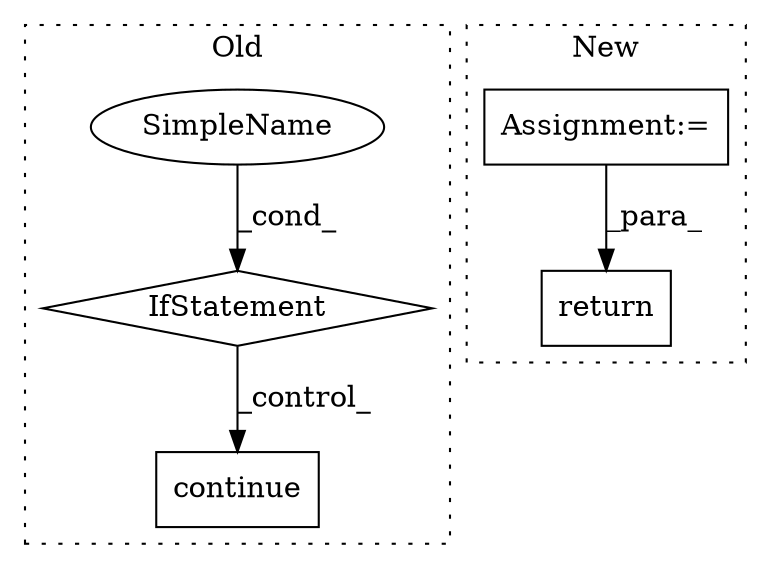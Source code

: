 digraph G {
subgraph cluster0 {
1 [label="continue" a="18" s="1505" l="9" shape="box"];
4 [label="IfStatement" a="25" s="1471,1493" l="4,2" shape="diamond"];
5 [label="SimpleName" a="42" s="" l="" shape="ellipse"];
label = "Old";
style="dotted";
}
subgraph cluster1 {
2 [label="return" a="41" s="1490" l="7" shape="box"];
3 [label="Assignment:=" a="7" s="1201" l="1" shape="box"];
label = "New";
style="dotted";
}
3 -> 2 [label="_para_"];
4 -> 1 [label="_control_"];
5 -> 4 [label="_cond_"];
}
